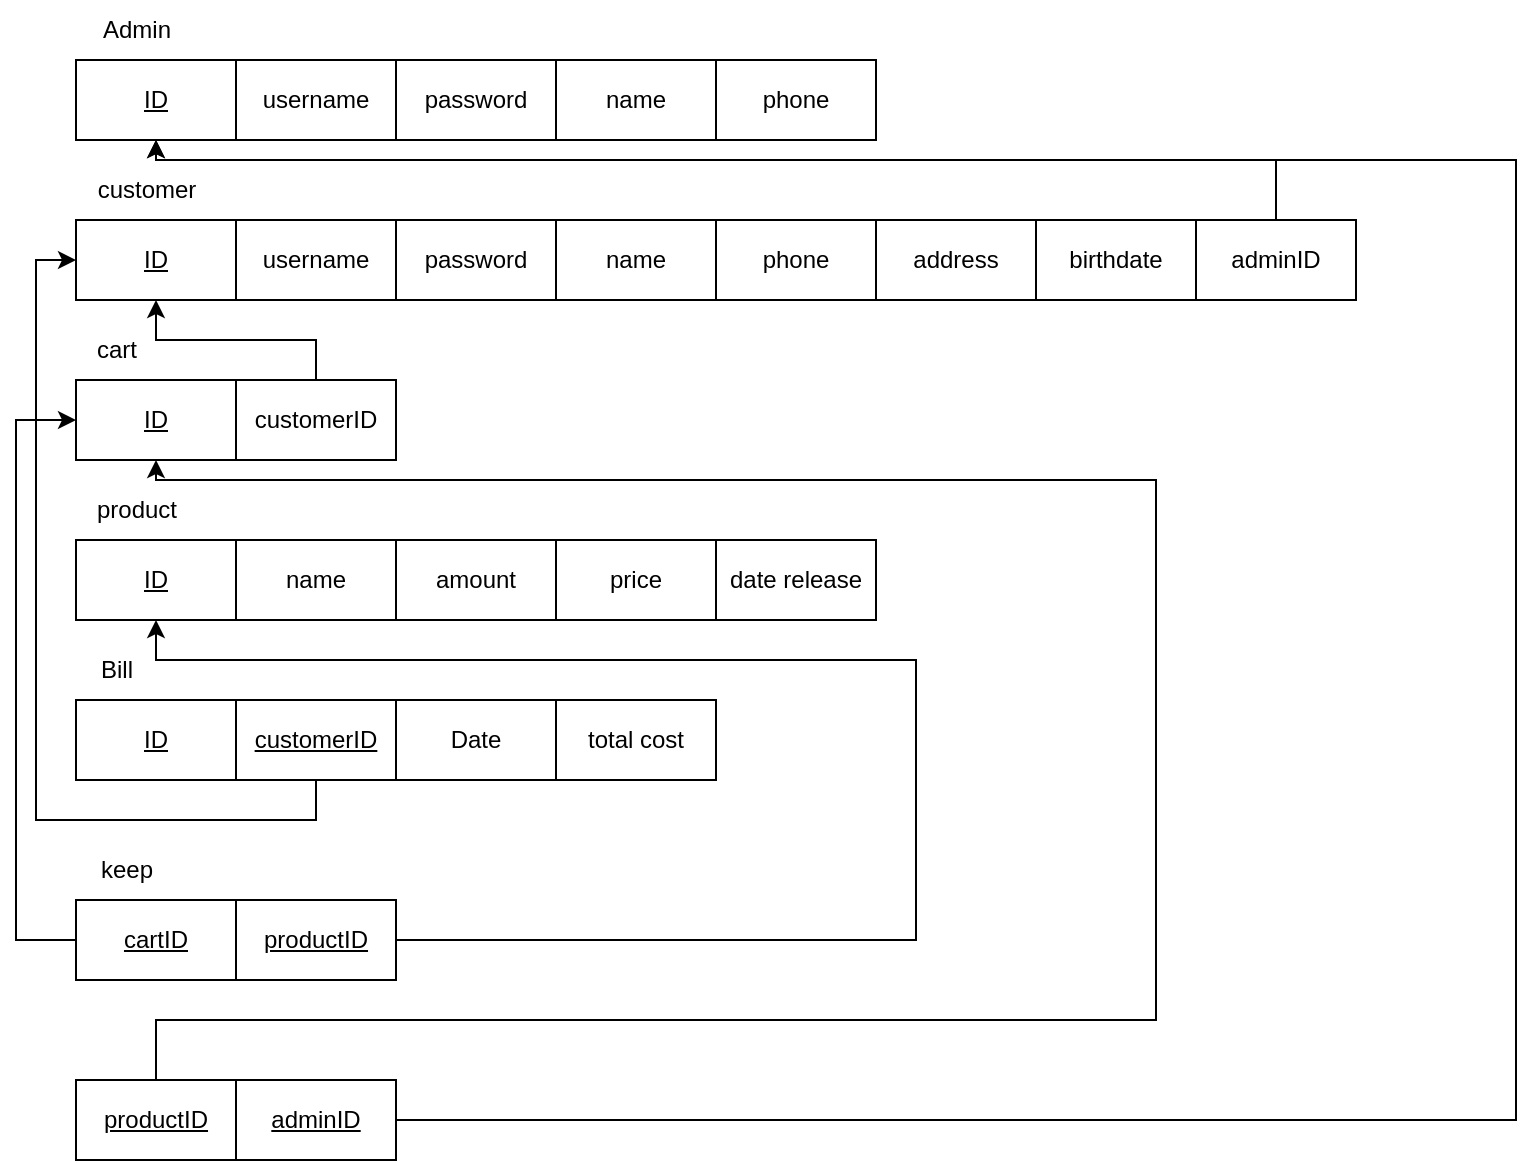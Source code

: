<mxfile version="20.8.16" type="device"><diagram name="Page-1" id="mIEC6WtppMu4mxa5eZXh"><mxGraphModel dx="1036" dy="614" grid="1" gridSize="10" guides="1" tooltips="1" connect="1" arrows="1" fold="1" page="1" pageScale="1" pageWidth="850" pageHeight="1100" math="0" shadow="0"><root><mxCell id="0"/><mxCell id="1" parent="0"/><mxCell id="3kmJrOJ6exxsrgY_Jw5z-1" value="&lt;u&gt;ID&lt;/u&gt;" style="rounded=0;whiteSpace=wrap;html=1;" parent="1" vertex="1"><mxGeometry x="40" y="40" width="80" height="40" as="geometry"/></mxCell><mxCell id="3kmJrOJ6exxsrgY_Jw5z-2" value="username" style="rounded=0;whiteSpace=wrap;html=1;" parent="1" vertex="1"><mxGeometry x="120" y="40" width="80" height="40" as="geometry"/></mxCell><mxCell id="3kmJrOJ6exxsrgY_Jw5z-3" value="phone" style="rounded=0;whiteSpace=wrap;html=1;" parent="1" vertex="1"><mxGeometry x="360" y="40" width="80" height="40" as="geometry"/></mxCell><mxCell id="3kmJrOJ6exxsrgY_Jw5z-4" value="password" style="rounded=0;whiteSpace=wrap;html=1;" parent="1" vertex="1"><mxGeometry x="200" y="40" width="80" height="40" as="geometry"/></mxCell><mxCell id="3kmJrOJ6exxsrgY_Jw5z-5" value="name" style="rounded=0;whiteSpace=wrap;html=1;" parent="1" vertex="1"><mxGeometry x="280" y="40" width="80" height="40" as="geometry"/></mxCell><mxCell id="9y483pKAbNuYMWGFuxPP-1" value="Admin" style="text;html=1;align=center;verticalAlign=middle;resizable=0;points=[];autosize=1;strokeColor=none;fillColor=none;" vertex="1" parent="1"><mxGeometry x="40" y="10" width="60" height="30" as="geometry"/></mxCell><mxCell id="9y483pKAbNuYMWGFuxPP-2" value="phone" style="rounded=0;whiteSpace=wrap;html=1;" vertex="1" parent="1"><mxGeometry x="360" y="120" width="80" height="40" as="geometry"/></mxCell><mxCell id="9y483pKAbNuYMWGFuxPP-3" value="name" style="rounded=0;whiteSpace=wrap;html=1;" vertex="1" parent="1"><mxGeometry x="280" y="120" width="80" height="40" as="geometry"/></mxCell><mxCell id="9y483pKAbNuYMWGFuxPP-4" value="password" style="rounded=0;whiteSpace=wrap;html=1;" vertex="1" parent="1"><mxGeometry x="200" y="120" width="80" height="40" as="geometry"/></mxCell><mxCell id="9y483pKAbNuYMWGFuxPP-5" value="username" style="rounded=0;whiteSpace=wrap;html=1;" vertex="1" parent="1"><mxGeometry x="120" y="120" width="80" height="40" as="geometry"/></mxCell><mxCell id="9y483pKAbNuYMWGFuxPP-6" value="&lt;u&gt;ID&lt;/u&gt;" style="rounded=0;whiteSpace=wrap;html=1;" vertex="1" parent="1"><mxGeometry x="40" y="120" width="80" height="40" as="geometry"/></mxCell><mxCell id="9y483pKAbNuYMWGFuxPP-7" value="address" style="rounded=0;whiteSpace=wrap;html=1;" vertex="1" parent="1"><mxGeometry x="440" y="120" width="80" height="40" as="geometry"/></mxCell><mxCell id="9y483pKAbNuYMWGFuxPP-8" value="birthdate" style="rounded=0;whiteSpace=wrap;html=1;" vertex="1" parent="1"><mxGeometry x="520" y="120" width="80" height="40" as="geometry"/></mxCell><mxCell id="9y483pKAbNuYMWGFuxPP-9" value="customer" style="text;html=1;align=center;verticalAlign=middle;resizable=0;points=[];autosize=1;strokeColor=none;fillColor=none;" vertex="1" parent="1"><mxGeometry x="40" y="90" width="70" height="30" as="geometry"/></mxCell><mxCell id="9y483pKAbNuYMWGFuxPP-12" value="&lt;u&gt;ID&lt;/u&gt;" style="rounded=0;whiteSpace=wrap;html=1;" vertex="1" parent="1"><mxGeometry x="40" y="200" width="80" height="40" as="geometry"/></mxCell><mxCell id="9y483pKAbNuYMWGFuxPP-13" value="cart" style="text;html=1;align=center;verticalAlign=middle;resizable=0;points=[];autosize=1;strokeColor=none;fillColor=none;" vertex="1" parent="1"><mxGeometry x="40" y="170" width="40" height="30" as="geometry"/></mxCell><mxCell id="9y483pKAbNuYMWGFuxPP-14" value="price" style="rounded=0;whiteSpace=wrap;html=1;" vertex="1" parent="1"><mxGeometry x="280" y="280" width="80" height="40" as="geometry"/></mxCell><mxCell id="9y483pKAbNuYMWGFuxPP-15" value="amount" style="rounded=0;whiteSpace=wrap;html=1;" vertex="1" parent="1"><mxGeometry x="200" y="280" width="80" height="40" as="geometry"/></mxCell><mxCell id="9y483pKAbNuYMWGFuxPP-16" value="name" style="rounded=0;whiteSpace=wrap;html=1;" vertex="1" parent="1"><mxGeometry x="120" y="280" width="80" height="40" as="geometry"/></mxCell><mxCell id="9y483pKAbNuYMWGFuxPP-17" value="&lt;u&gt;ID&lt;/u&gt;" style="rounded=0;whiteSpace=wrap;html=1;" vertex="1" parent="1"><mxGeometry x="40" y="280" width="80" height="40" as="geometry"/></mxCell><mxCell id="9y483pKAbNuYMWGFuxPP-18" value="date release" style="rounded=0;whiteSpace=wrap;html=1;" vertex="1" parent="1"><mxGeometry x="360" y="280" width="80" height="40" as="geometry"/></mxCell><mxCell id="9y483pKAbNuYMWGFuxPP-19" value="&lt;u&gt;ID&lt;/u&gt;" style="rounded=0;whiteSpace=wrap;html=1;" vertex="1" parent="1"><mxGeometry x="40" y="360" width="80" height="40" as="geometry"/></mxCell><mxCell id="9y483pKAbNuYMWGFuxPP-23" style="edgeStyle=orthogonalEdgeStyle;rounded=0;orthogonalLoop=1;jettySize=auto;html=1;entryX=0;entryY=0.5;entryDx=0;entryDy=0;" edge="1" parent="1" source="9y483pKAbNuYMWGFuxPP-20" target="9y483pKAbNuYMWGFuxPP-6"><mxGeometry relative="1" as="geometry"><Array as="points"><mxPoint x="160" y="420"/><mxPoint x="20" y="420"/><mxPoint x="20" y="140"/></Array></mxGeometry></mxCell><mxCell id="9y483pKAbNuYMWGFuxPP-20" value="&lt;u&gt;customerID&lt;/u&gt;" style="rounded=0;whiteSpace=wrap;html=1;" vertex="1" parent="1"><mxGeometry x="120" y="360" width="80" height="40" as="geometry"/></mxCell><mxCell id="9y483pKAbNuYMWGFuxPP-21" value="Date" style="rounded=0;whiteSpace=wrap;html=1;" vertex="1" parent="1"><mxGeometry x="200" y="360" width="80" height="40" as="geometry"/></mxCell><mxCell id="9y483pKAbNuYMWGFuxPP-22" value="total cost" style="rounded=0;whiteSpace=wrap;html=1;" vertex="1" parent="1"><mxGeometry x="280" y="360" width="80" height="40" as="geometry"/></mxCell><mxCell id="9y483pKAbNuYMWGFuxPP-24" value="Bill" style="text;html=1;align=center;verticalAlign=middle;resizable=0;points=[];autosize=1;strokeColor=none;fillColor=none;" vertex="1" parent="1"><mxGeometry x="40" y="330" width="40" height="30" as="geometry"/></mxCell><mxCell id="9y483pKAbNuYMWGFuxPP-25" value="product" style="text;html=1;align=center;verticalAlign=middle;resizable=0;points=[];autosize=1;strokeColor=none;fillColor=none;" vertex="1" parent="1"><mxGeometry x="40" y="250" width="60" height="30" as="geometry"/></mxCell><mxCell id="9y483pKAbNuYMWGFuxPP-28" style="edgeStyle=orthogonalEdgeStyle;rounded=0;orthogonalLoop=1;jettySize=auto;html=1;entryX=0.5;entryY=1;entryDx=0;entryDy=0;" edge="1" parent="1" source="9y483pKAbNuYMWGFuxPP-27" target="9y483pKAbNuYMWGFuxPP-6"><mxGeometry relative="1" as="geometry"/></mxCell><mxCell id="9y483pKAbNuYMWGFuxPP-27" value="customerID" style="rounded=0;whiteSpace=wrap;html=1;" vertex="1" parent="1"><mxGeometry x="120" y="200" width="80" height="40" as="geometry"/></mxCell><mxCell id="9y483pKAbNuYMWGFuxPP-30" style="edgeStyle=orthogonalEdgeStyle;rounded=0;orthogonalLoop=1;jettySize=auto;html=1;entryX=0.5;entryY=1;entryDx=0;entryDy=0;" edge="1" parent="1" source="9y483pKAbNuYMWGFuxPP-29" target="3kmJrOJ6exxsrgY_Jw5z-1"><mxGeometry relative="1" as="geometry"><Array as="points"><mxPoint x="640" y="90"/><mxPoint x="80" y="90"/></Array></mxGeometry></mxCell><mxCell id="9y483pKAbNuYMWGFuxPP-29" value="adminID" style="rounded=0;whiteSpace=wrap;html=1;" vertex="1" parent="1"><mxGeometry x="600" y="120" width="80" height="40" as="geometry"/></mxCell><mxCell id="9y483pKAbNuYMWGFuxPP-33" style="edgeStyle=orthogonalEdgeStyle;rounded=0;orthogonalLoop=1;jettySize=auto;html=1;entryX=0;entryY=0.5;entryDx=0;entryDy=0;" edge="1" parent="1" source="9y483pKAbNuYMWGFuxPP-31" target="9y483pKAbNuYMWGFuxPP-12"><mxGeometry relative="1" as="geometry"><Array as="points"><mxPoint x="10" y="480"/><mxPoint x="10" y="220"/></Array></mxGeometry></mxCell><mxCell id="9y483pKAbNuYMWGFuxPP-31" value="&lt;u&gt;cartID&lt;/u&gt;" style="rounded=0;whiteSpace=wrap;html=1;align=center;" vertex="1" parent="1"><mxGeometry x="40" y="460" width="80" height="40" as="geometry"/></mxCell><mxCell id="9y483pKAbNuYMWGFuxPP-34" style="edgeStyle=orthogonalEdgeStyle;rounded=0;orthogonalLoop=1;jettySize=auto;html=1;" edge="1" parent="1" source="9y483pKAbNuYMWGFuxPP-32" target="9y483pKAbNuYMWGFuxPP-17"><mxGeometry relative="1" as="geometry"><Array as="points"><mxPoint x="460" y="480"/><mxPoint x="460" y="340"/><mxPoint x="80" y="340"/></Array></mxGeometry></mxCell><mxCell id="9y483pKAbNuYMWGFuxPP-32" value="&lt;u&gt;productID&lt;/u&gt;" style="rounded=0;whiteSpace=wrap;html=1;" vertex="1" parent="1"><mxGeometry x="120" y="460" width="80" height="40" as="geometry"/></mxCell><mxCell id="9y483pKAbNuYMWGFuxPP-40" style="edgeStyle=orthogonalEdgeStyle;rounded=0;orthogonalLoop=1;jettySize=auto;html=1;" edge="1" parent="1" source="9y483pKAbNuYMWGFuxPP-35" target="9y483pKAbNuYMWGFuxPP-12"><mxGeometry relative="1" as="geometry"><Array as="points"><mxPoint x="80" y="520"/><mxPoint x="580" y="520"/><mxPoint x="580" y="250"/><mxPoint x="80" y="250"/></Array></mxGeometry></mxCell><mxCell id="9y483pKAbNuYMWGFuxPP-35" value="&lt;u&gt;productID&lt;/u&gt;" style="rounded=0;whiteSpace=wrap;html=1;" vertex="1" parent="1"><mxGeometry x="40" y="550" width="80" height="40" as="geometry"/></mxCell><mxCell id="9y483pKAbNuYMWGFuxPP-41" style="edgeStyle=orthogonalEdgeStyle;rounded=0;orthogonalLoop=1;jettySize=auto;html=1;entryX=0.5;entryY=1;entryDx=0;entryDy=0;" edge="1" parent="1" source="9y483pKAbNuYMWGFuxPP-36" target="3kmJrOJ6exxsrgY_Jw5z-1"><mxGeometry relative="1" as="geometry"><Array as="points"><mxPoint x="760" y="570"/><mxPoint x="760" y="90"/><mxPoint x="80" y="90"/></Array></mxGeometry></mxCell><mxCell id="9y483pKAbNuYMWGFuxPP-36" value="&lt;u&gt;adminID&lt;/u&gt;" style="rounded=0;whiteSpace=wrap;html=1;" vertex="1" parent="1"><mxGeometry x="120" y="550" width="80" height="40" as="geometry"/></mxCell><mxCell id="9y483pKAbNuYMWGFuxPP-37" value="keep" style="text;html=1;align=center;verticalAlign=middle;resizable=0;points=[];autosize=1;strokeColor=none;fillColor=none;" vertex="1" parent="1"><mxGeometry x="40" y="430" width="50" height="30" as="geometry"/></mxCell></root></mxGraphModel></diagram></mxfile>